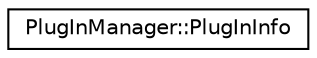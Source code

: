 digraph "Graphical Class Hierarchy"
{
  edge [fontname="Helvetica",fontsize="10",labelfontname="Helvetica",labelfontsize="10"];
  node [fontname="Helvetica",fontsize="10",shape=record];
  rankdir="LR";
  Node0 [label="PlugInManager::PlugInInfo",height=0.2,width=0.4,color="black", fillcolor="white", style="filled",URL="$struct_plug_in_manager_1_1_plug_in_info.html",tooltip="(INTERNAL) Information about a specific plug-in. "];
}
